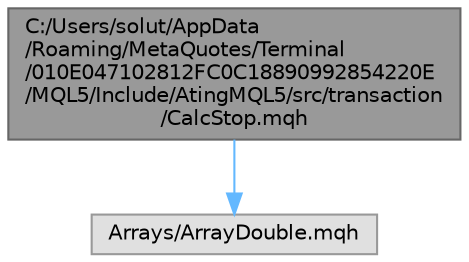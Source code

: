 digraph "C:/Users/solut/AppData/Roaming/MetaQuotes/Terminal/010E047102812FC0C18890992854220E/MQL5/Include/AtingMQL5/src/transaction/CalcStop.mqh"
{
 // LATEX_PDF_SIZE
  bgcolor="transparent";
  edge [fontname=Helvetica,fontsize=10,labelfontname=Helvetica,labelfontsize=10];
  node [fontname=Helvetica,fontsize=10,shape=box,height=0.2,width=0.4];
  Node1 [id="Node000001",label="C:/Users/solut/AppData\l/Roaming/MetaQuotes/Terminal\l/010E047102812FC0C18890992854220E\l/MQL5/Include/AtingMQL5/src/transaction\l/CalcStop.mqh",height=0.2,width=0.4,color="gray40", fillcolor="grey60", style="filled", fontcolor="black",tooltip=" "];
  Node1 -> Node2 [id="edge1_Node000001_Node000002",color="steelblue1",style="solid",tooltip=" "];
  Node2 [id="Node000002",label="Arrays/ArrayDouble.mqh",height=0.2,width=0.4,color="grey60", fillcolor="#E0E0E0", style="filled",tooltip=" "];
}
